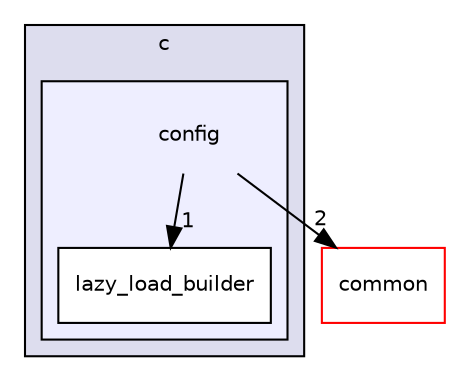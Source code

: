 digraph "include/launchdarkly/server_side/bindings/c/config" {
  compound=true
  node [ fontsize="10", fontname="Helvetica"];
  edge [ labelfontsize="10", labelfontname="Helvetica"];
  subgraph clusterdir_13b523482d186c9527fb1838247a5093 {
    graph [ bgcolor="#ddddee", pencolor="black", label="c" fontname="Helvetica", fontsize="10", URL="dir_13b523482d186c9527fb1838247a5093.html"]
  subgraph clusterdir_b963ce02278de7f169621fa596441142 {
    graph [ bgcolor="#eeeeff", pencolor="black", label="" URL="dir_b963ce02278de7f169621fa596441142.html"];
    dir_b963ce02278de7f169621fa596441142 [shape=plaintext label="config"];
  dir_ffe3afb3b2549e5de795f49a0e93f7ef [shape=box label="lazy_load_builder" fillcolor="white" style="filled" URL="dir_ffe3afb3b2549e5de795f49a0e93f7ef.html"];
  }
  }
  dir_bdd9a5d540de89e9fe90efdfc6973a4f [shape=box label="common" fillcolor="white" style="filled" color="red" URL="dir_bdd9a5d540de89e9fe90efdfc6973a4f.html"];
  dir_b963ce02278de7f169621fa596441142->dir_bdd9a5d540de89e9fe90efdfc6973a4f [headlabel="2", labeldistance=1.5 headhref="dir_000035_000000.html"];
  dir_b963ce02278de7f169621fa596441142->dir_ffe3afb3b2549e5de795f49a0e93f7ef [headlabel="1", labeldistance=1.5 headhref="dir_000035_000036.html"];
}

